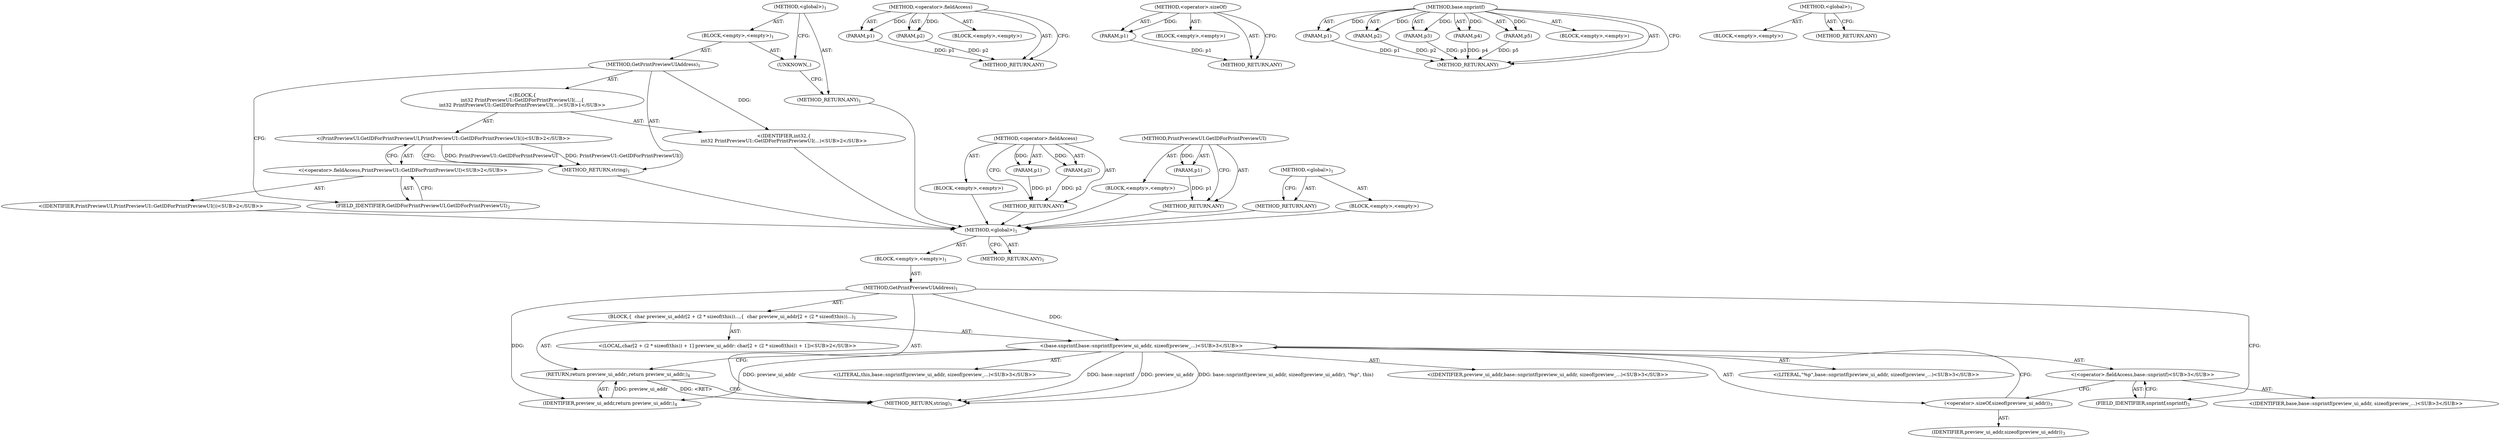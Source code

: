 digraph "&lt;global&gt;" {
vulnerable_6 [label=<(METHOD,&lt;global&gt;)<SUB>1</SUB>>];
vulnerable_7 [label=<(BLOCK,&lt;empty&gt;,&lt;empty&gt;)<SUB>1</SUB>>];
vulnerable_8 [label=<(METHOD,GetPrintPreviewUIAddress)<SUB>1</SUB>>];
vulnerable_9 [label=<(BLOCK,{
  char preview_ui_addr[2 + (2 * sizeof(this))...,{
  char preview_ui_addr[2 + (2 * sizeof(this))...)<SUB>1</SUB>>];
vulnerable_10 [label="<(LOCAL,char[2 + (2 * sizeof(this)) + 1] preview_ui_addr: char[2 + (2 * sizeof(this)) + 1])<SUB>2</SUB>>"];
vulnerable_11 [label="<(base.snprintf,base::snprintf(preview_ui_addr, sizeof(preview_...)<SUB>3</SUB>>"];
vulnerable_12 [label="<(&lt;operator&gt;.fieldAccess,base::snprintf)<SUB>3</SUB>>"];
vulnerable_13 [label="<(IDENTIFIER,base,base::snprintf(preview_ui_addr, sizeof(preview_...)<SUB>3</SUB>>"];
vulnerable_14 [label=<(FIELD_IDENTIFIER,snprintf,snprintf)<SUB>3</SUB>>];
vulnerable_15 [label="<(IDENTIFIER,preview_ui_addr,base::snprintf(preview_ui_addr, sizeof(preview_...)<SUB>3</SUB>>"];
vulnerable_16 [label=<(&lt;operator&gt;.sizeOf,sizeof(preview_ui_addr))<SUB>3</SUB>>];
vulnerable_17 [label=<(IDENTIFIER,preview_ui_addr,sizeof(preview_ui_addr))<SUB>3</SUB>>];
vulnerable_18 [label="<(LITERAL,&quot;%p&quot;,base::snprintf(preview_ui_addr, sizeof(preview_...)<SUB>3</SUB>>"];
vulnerable_19 [label="<(LITERAL,this,base::snprintf(preview_ui_addr, sizeof(preview_...)<SUB>3</SUB>>"];
vulnerable_20 [label=<(RETURN,return preview_ui_addr;,return preview_ui_addr;)<SUB>4</SUB>>];
vulnerable_21 [label=<(IDENTIFIER,preview_ui_addr,return preview_ui_addr;)<SUB>4</SUB>>];
vulnerable_22 [label=<(METHOD_RETURN,string)<SUB>1</SUB>>];
vulnerable_24 [label=<(METHOD_RETURN,ANY)<SUB>1</SUB>>];
vulnerable_53 [label=<(METHOD,&lt;operator&gt;.fieldAccess)>];
vulnerable_54 [label=<(PARAM,p1)>];
vulnerable_55 [label=<(PARAM,p2)>];
vulnerable_56 [label=<(BLOCK,&lt;empty&gt;,&lt;empty&gt;)>];
vulnerable_57 [label=<(METHOD_RETURN,ANY)>];
vulnerable_58 [label=<(METHOD,&lt;operator&gt;.sizeOf)>];
vulnerable_59 [label=<(PARAM,p1)>];
vulnerable_60 [label=<(BLOCK,&lt;empty&gt;,&lt;empty&gt;)>];
vulnerable_61 [label=<(METHOD_RETURN,ANY)>];
vulnerable_45 [label=<(METHOD,base.snprintf)>];
vulnerable_46 [label=<(PARAM,p1)>];
vulnerable_47 [label=<(PARAM,p2)>];
vulnerable_48 [label=<(PARAM,p3)>];
vulnerable_49 [label=<(PARAM,p4)>];
vulnerable_50 [label=<(PARAM,p5)>];
vulnerable_51 [label=<(BLOCK,&lt;empty&gt;,&lt;empty&gt;)>];
vulnerable_52 [label=<(METHOD_RETURN,ANY)>];
vulnerable_39 [label=<(METHOD,&lt;global&gt;)<SUB>1</SUB>>];
vulnerable_40 [label=<(BLOCK,&lt;empty&gt;,&lt;empty&gt;)>];
vulnerable_41 [label=<(METHOD_RETURN,ANY)>];
fixed_6 [label=<(METHOD,&lt;global&gt;)<SUB>1</SUB>>];
fixed_7 [label=<(BLOCK,&lt;empty&gt;,&lt;empty&gt;)<SUB>1</SUB>>];
fixed_8 [label=<(METHOD,GetPrintPreviewUIAddress)<SUB>1</SUB>>];
fixed_9 [label="<(BLOCK,{
int32 PrintPreviewUI::GetIDForPrintPreviewUI(...,{
int32 PrintPreviewUI::GetIDForPrintPreviewUI(...)<SUB>1</SUB>>"];
fixed_10 [label="<(IDENTIFIER,int32,{
int32 PrintPreviewUI::GetIDForPrintPreviewUI(...)<SUB>2</SUB>>"];
fixed_11 [label="<(PrintPreviewUI.GetIDForPrintPreviewUI,PrintPreviewUI::GetIDForPrintPreviewUI())<SUB>2</SUB>>"];
fixed_12 [label="<(&lt;operator&gt;.fieldAccess,PrintPreviewUI::GetIDForPrintPreviewUI)<SUB>2</SUB>>"];
fixed_13 [label="<(IDENTIFIER,PrintPreviewUI,PrintPreviewUI::GetIDForPrintPreviewUI())<SUB>2</SUB>>"];
fixed_14 [label=<(FIELD_IDENTIFIER,GetIDForPrintPreviewUI,GetIDForPrintPreviewUI)<SUB>2</SUB>>];
fixed_15 [label=<(METHOD_RETURN,string)<SUB>1</SUB>>];
fixed_17 [label=<(UNKNOWN,,)>];
fixed_18 [label=<(METHOD_RETURN,ANY)<SUB>1</SUB>>];
fixed_37 [label=<(METHOD,&lt;operator&gt;.fieldAccess)>];
fixed_38 [label=<(PARAM,p1)>];
fixed_39 [label=<(PARAM,p2)>];
fixed_40 [label=<(BLOCK,&lt;empty&gt;,&lt;empty&gt;)>];
fixed_41 [label=<(METHOD_RETURN,ANY)>];
fixed_33 [label=<(METHOD,PrintPreviewUI.GetIDForPrintPreviewUI)>];
fixed_34 [label=<(PARAM,p1)>];
fixed_35 [label=<(BLOCK,&lt;empty&gt;,&lt;empty&gt;)>];
fixed_36 [label=<(METHOD_RETURN,ANY)>];
fixed_27 [label=<(METHOD,&lt;global&gt;)<SUB>1</SUB>>];
fixed_28 [label=<(BLOCK,&lt;empty&gt;,&lt;empty&gt;)>];
fixed_29 [label=<(METHOD_RETURN,ANY)>];
vulnerable_6 -> vulnerable_7  [key=0, label="AST: "];
vulnerable_6 -> vulnerable_24  [key=0, label="AST: "];
vulnerable_6 -> vulnerable_24  [key=1, label="CFG: "];
vulnerable_7 -> vulnerable_8  [key=0, label="AST: "];
vulnerable_8 -> vulnerable_9  [key=0, label="AST: "];
vulnerable_8 -> vulnerable_22  [key=0, label="AST: "];
vulnerable_8 -> vulnerable_14  [key=0, label="CFG: "];
vulnerable_8 -> vulnerable_11  [key=0, label="DDG: "];
vulnerable_8 -> vulnerable_21  [key=0, label="DDG: "];
vulnerable_9 -> vulnerable_10  [key=0, label="AST: "];
vulnerable_9 -> vulnerable_11  [key=0, label="AST: "];
vulnerable_9 -> vulnerable_20  [key=0, label="AST: "];
vulnerable_11 -> vulnerable_12  [key=0, label="AST: "];
vulnerable_11 -> vulnerable_15  [key=0, label="AST: "];
vulnerable_11 -> vulnerable_16  [key=0, label="AST: "];
vulnerable_11 -> vulnerable_18  [key=0, label="AST: "];
vulnerable_11 -> vulnerable_19  [key=0, label="AST: "];
vulnerable_11 -> vulnerable_20  [key=0, label="CFG: "];
vulnerable_11 -> vulnerable_22  [key=0, label="DDG: base::snprintf"];
vulnerable_11 -> vulnerable_22  [key=1, label="DDG: preview_ui_addr"];
vulnerable_11 -> vulnerable_22  [key=2, label="DDG: base::snprintf(preview_ui_addr, sizeof(preview_ui_addr), &quot;%p&quot;, this)"];
vulnerable_11 -> vulnerable_21  [key=0, label="DDG: preview_ui_addr"];
vulnerable_12 -> vulnerable_13  [key=0, label="AST: "];
vulnerable_12 -> vulnerable_14  [key=0, label="AST: "];
vulnerable_12 -> vulnerable_16  [key=0, label="CFG: "];
vulnerable_14 -> vulnerable_12  [key=0, label="CFG: "];
vulnerable_16 -> vulnerable_17  [key=0, label="AST: "];
vulnerable_16 -> vulnerable_11  [key=0, label="CFG: "];
vulnerable_20 -> vulnerable_21  [key=0, label="AST: "];
vulnerable_20 -> vulnerable_22  [key=0, label="CFG: "];
vulnerable_20 -> vulnerable_22  [key=1, label="DDG: &lt;RET&gt;"];
vulnerable_21 -> vulnerable_20  [key=0, label="DDG: preview_ui_addr"];
vulnerable_53 -> vulnerable_54  [key=0, label="AST: "];
vulnerable_53 -> vulnerable_54  [key=1, label="DDG: "];
vulnerable_53 -> vulnerable_56  [key=0, label="AST: "];
vulnerable_53 -> vulnerable_55  [key=0, label="AST: "];
vulnerable_53 -> vulnerable_55  [key=1, label="DDG: "];
vulnerable_53 -> vulnerable_57  [key=0, label="AST: "];
vulnerable_53 -> vulnerable_57  [key=1, label="CFG: "];
vulnerable_54 -> vulnerable_57  [key=0, label="DDG: p1"];
vulnerable_55 -> vulnerable_57  [key=0, label="DDG: p2"];
vulnerable_58 -> vulnerable_59  [key=0, label="AST: "];
vulnerable_58 -> vulnerable_59  [key=1, label="DDG: "];
vulnerable_58 -> vulnerable_60  [key=0, label="AST: "];
vulnerable_58 -> vulnerable_61  [key=0, label="AST: "];
vulnerable_58 -> vulnerable_61  [key=1, label="CFG: "];
vulnerable_59 -> vulnerable_61  [key=0, label="DDG: p1"];
vulnerable_45 -> vulnerable_46  [key=0, label="AST: "];
vulnerable_45 -> vulnerable_46  [key=1, label="DDG: "];
vulnerable_45 -> vulnerable_51  [key=0, label="AST: "];
vulnerable_45 -> vulnerable_47  [key=0, label="AST: "];
vulnerable_45 -> vulnerable_47  [key=1, label="DDG: "];
vulnerable_45 -> vulnerable_52  [key=0, label="AST: "];
vulnerable_45 -> vulnerable_52  [key=1, label="CFG: "];
vulnerable_45 -> vulnerable_48  [key=0, label="AST: "];
vulnerable_45 -> vulnerable_48  [key=1, label="DDG: "];
vulnerable_45 -> vulnerable_49  [key=0, label="AST: "];
vulnerable_45 -> vulnerable_49  [key=1, label="DDG: "];
vulnerable_45 -> vulnerable_50  [key=0, label="AST: "];
vulnerable_45 -> vulnerable_50  [key=1, label="DDG: "];
vulnerable_46 -> vulnerable_52  [key=0, label="DDG: p1"];
vulnerable_47 -> vulnerable_52  [key=0, label="DDG: p2"];
vulnerable_48 -> vulnerable_52  [key=0, label="DDG: p3"];
vulnerable_49 -> vulnerable_52  [key=0, label="DDG: p4"];
vulnerable_50 -> vulnerable_52  [key=0, label="DDG: p5"];
vulnerable_39 -> vulnerable_40  [key=0, label="AST: "];
vulnerable_39 -> vulnerable_41  [key=0, label="AST: "];
vulnerable_39 -> vulnerable_41  [key=1, label="CFG: "];
fixed_6 -> fixed_7  [key=0, label="AST: "];
fixed_6 -> fixed_18  [key=0, label="AST: "];
fixed_6 -> fixed_17  [key=0, label="CFG: "];
fixed_7 -> fixed_8  [key=0, label="AST: "];
fixed_7 -> fixed_17  [key=0, label="AST: "];
fixed_8 -> fixed_9  [key=0, label="AST: "];
fixed_8 -> fixed_15  [key=0, label="AST: "];
fixed_8 -> fixed_14  [key=0, label="CFG: "];
fixed_8 -> fixed_10  [key=0, label="DDG: "];
fixed_9 -> fixed_10  [key=0, label="AST: "];
fixed_9 -> fixed_11  [key=0, label="AST: "];
fixed_10 -> vulnerable_6  [key=0];
fixed_11 -> fixed_12  [key=0, label="AST: "];
fixed_11 -> fixed_15  [key=0, label="CFG: "];
fixed_11 -> fixed_15  [key=1, label="DDG: PrintPreviewUI::GetIDForPrintPreviewUI"];
fixed_11 -> fixed_15  [key=2, label="DDG: PrintPreviewUI::GetIDForPrintPreviewUI()"];
fixed_12 -> fixed_13  [key=0, label="AST: "];
fixed_12 -> fixed_14  [key=0, label="AST: "];
fixed_12 -> fixed_11  [key=0, label="CFG: "];
fixed_13 -> vulnerable_6  [key=0];
fixed_14 -> fixed_12  [key=0, label="CFG: "];
fixed_15 -> vulnerable_6  [key=0];
fixed_17 -> fixed_18  [key=0, label="CFG: "];
fixed_18 -> vulnerable_6  [key=0];
fixed_37 -> fixed_38  [key=0, label="AST: "];
fixed_37 -> fixed_38  [key=1, label="DDG: "];
fixed_37 -> fixed_40  [key=0, label="AST: "];
fixed_37 -> fixed_39  [key=0, label="AST: "];
fixed_37 -> fixed_39  [key=1, label="DDG: "];
fixed_37 -> fixed_41  [key=0, label="AST: "];
fixed_37 -> fixed_41  [key=1, label="CFG: "];
fixed_38 -> fixed_41  [key=0, label="DDG: p1"];
fixed_39 -> fixed_41  [key=0, label="DDG: p2"];
fixed_40 -> vulnerable_6  [key=0];
fixed_41 -> vulnerable_6  [key=0];
fixed_33 -> fixed_34  [key=0, label="AST: "];
fixed_33 -> fixed_34  [key=1, label="DDG: "];
fixed_33 -> fixed_35  [key=0, label="AST: "];
fixed_33 -> fixed_36  [key=0, label="AST: "];
fixed_33 -> fixed_36  [key=1, label="CFG: "];
fixed_34 -> fixed_36  [key=0, label="DDG: p1"];
fixed_35 -> vulnerable_6  [key=0];
fixed_36 -> vulnerable_6  [key=0];
fixed_27 -> fixed_28  [key=0, label="AST: "];
fixed_27 -> fixed_29  [key=0, label="AST: "];
fixed_27 -> fixed_29  [key=1, label="CFG: "];
fixed_28 -> vulnerable_6  [key=0];
fixed_29 -> vulnerable_6  [key=0];
}
